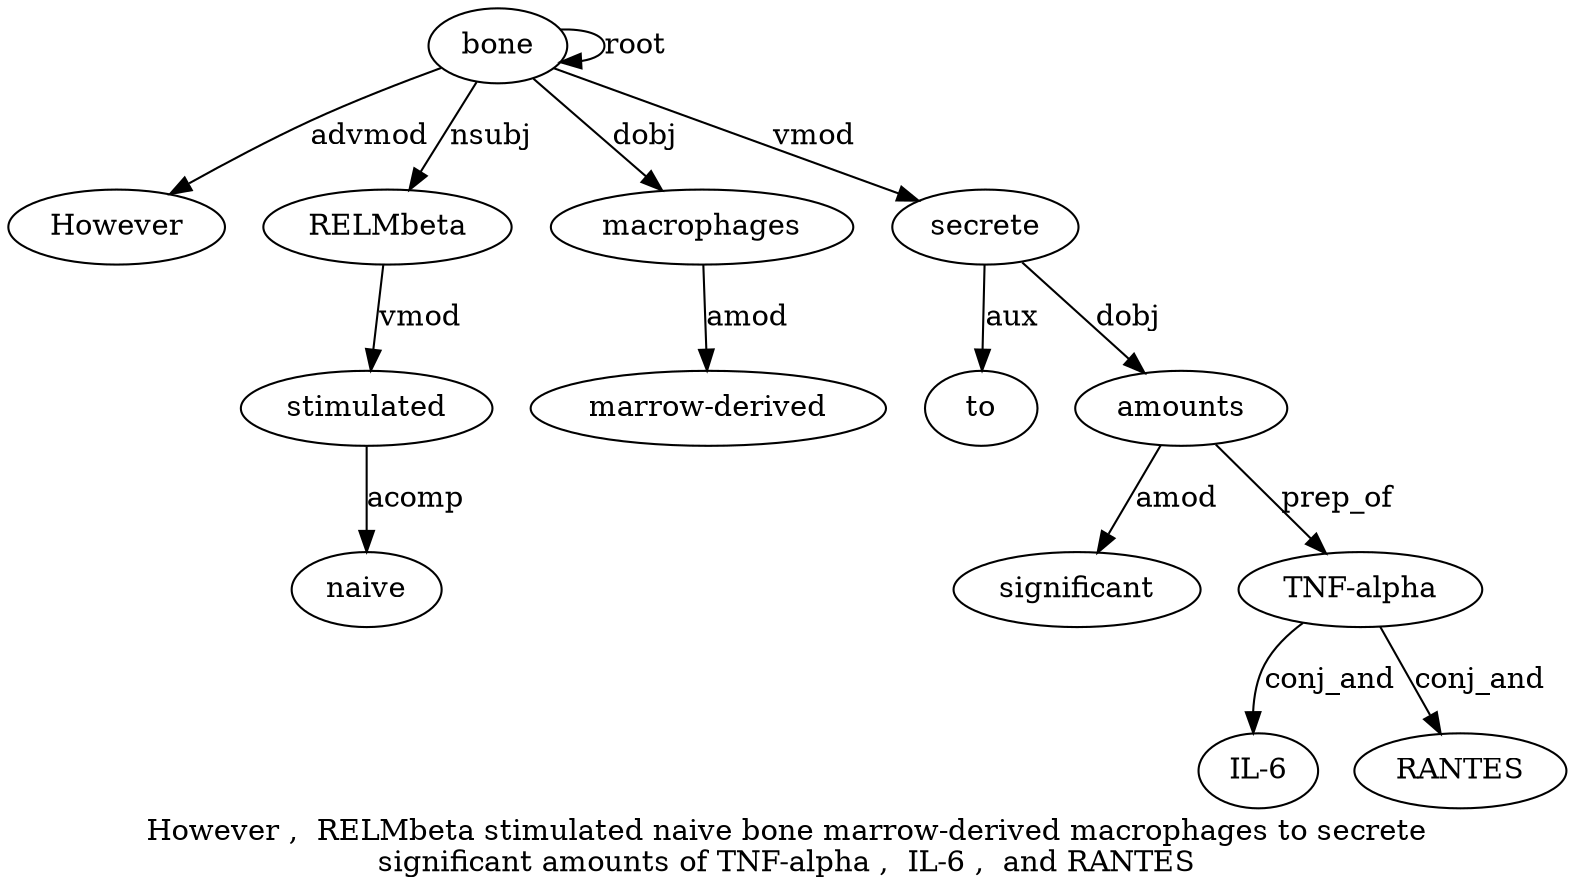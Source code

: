 digraph "However ,  RELMbeta stimulated naive bone marrow-derived macrophages to secrete significant amounts of TNF-alpha ,  IL-6 ,  and RANTES" {
label="However ,  RELMbeta stimulated naive bone marrow-derived macrophages to secrete
significant amounts of TNF-alpha ,  IL-6 ,  and RANTES";
bone6 [style=filled, fillcolor=white, label=bone];
However1 [style=filled, fillcolor=white, label=However];
bone6 -> However1  [label=advmod];
RELMbeta3 [style=filled, fillcolor=white, label=RELMbeta];
bone6 -> RELMbeta3  [label=nsubj];
stimulated4 [style=filled, fillcolor=white, label=stimulated];
RELMbeta3 -> stimulated4  [label=vmod];
naive5 [style=filled, fillcolor=white, label=naive];
stimulated4 -> naive5  [label=acomp];
bone6 -> bone6  [label=root];
macrophages8 [style=filled, fillcolor=white, label=macrophages];
"marrow-derived7" [style=filled, fillcolor=white, label="marrow-derived"];
macrophages8 -> "marrow-derived7"  [label=amod];
bone6 -> macrophages8  [label=dobj];
secrete10 [style=filled, fillcolor=white, label=secrete];
to9 [style=filled, fillcolor=white, label=to];
secrete10 -> to9  [label=aux];
bone6 -> secrete10  [label=vmod];
amounts12 [style=filled, fillcolor=white, label=amounts];
significant11 [style=filled, fillcolor=white, label=significant];
amounts12 -> significant11  [label=amod];
secrete10 -> amounts12  [label=dobj];
"TNF-alpha14" [style=filled, fillcolor=white, label="TNF-alpha"];
amounts12 -> "TNF-alpha14"  [label=prep_of];
"IL-61" [style=filled, fillcolor=white, label="IL-6"];
"TNF-alpha14" -> "IL-61"  [label=conj_and];
RANTES19 [style=filled, fillcolor=white, label=RANTES];
"TNF-alpha14" -> RANTES19  [label=conj_and];
}
